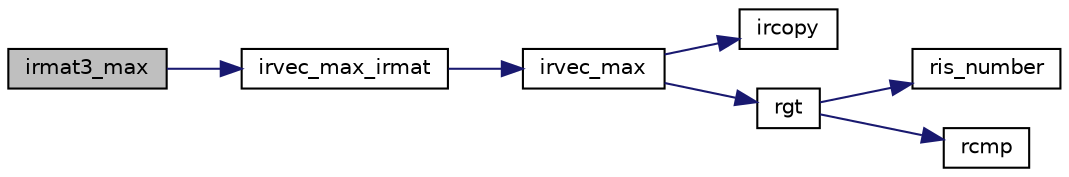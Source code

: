 digraph "irmat3_max"
{
  edge [fontname="Helvetica",fontsize="10",labelfontname="Helvetica",labelfontsize="10"];
  node [fontname="Helvetica",fontsize="10",shape=record];
  rankdir="LR";
  Node38 [label="irmat3_max",height=0.2,width=0.4,color="black", fillcolor="grey75", style="filled", fontcolor="black"];
  Node38 -> Node39 [color="midnightblue",fontsize="10",style="solid",fontname="Helvetica"];
  Node39 [label="irvec_max_irmat",height=0.2,width=0.4,color="black", fillcolor="white", style="filled",URL="$irmat_8c.html#a425b7e342e7043e141c4045e7a47ec78",tooltip="irmulti型の列ごとの最大値 B=max(A) "];
  Node39 -> Node40 [color="midnightblue",fontsize="10",style="solid",fontname="Helvetica"];
  Node40 [label="irvec_max",height=0.2,width=0.4,color="black", fillcolor="white", style="filled",URL="$irvec_8c.html#a1f24369fe1085e4d34d72cc16260745a",tooltip="最大値 [y0,y1]=[max(x0),max(x1)] "];
  Node40 -> Node41 [color="midnightblue",fontsize="10",style="solid",fontname="Helvetica"];
  Node41 [label="ircopy",height=0.2,width=0.4,color="black", fillcolor="white", style="filled",URL="$irmulti_8c.html#aaf2192a33e04cbba12da47550fde287e",tooltip="コピー [y0,y1]=[x0,x1]. "];
  Node40 -> Node42 [color="midnightblue",fontsize="10",style="solid",fontname="Helvetica"];
  Node42 [label="rgt",height=0.2,width=0.4,color="black", fillcolor="white", style="filled",URL="$is__rmulti_8h.html#a461cd90560c5d33caa48b429b38892f0",tooltip="rmulti型の値の比較 x>y "];
  Node42 -> Node43 [color="midnightblue",fontsize="10",style="solid",fontname="Helvetica"];
  Node43 [label="ris_number",height=0.2,width=0.4,color="black", fillcolor="white", style="filled",URL="$rmulti_8c.html#a02c3c838634809fb6260ab78926b5f8b",tooltip="rmulti型が数であるかの判定. "];
  Node42 -> Node44 [color="midnightblue",fontsize="10",style="solid",fontname="Helvetica"];
  Node44 [label="rcmp",height=0.2,width=0.4,color="black", fillcolor="white", style="filled",URL="$rmulti_8c.html#aa7f2e03f88a388911123c82ad3f36b16",tooltip="rmulti型の値の比較 x<=>y "];
}
